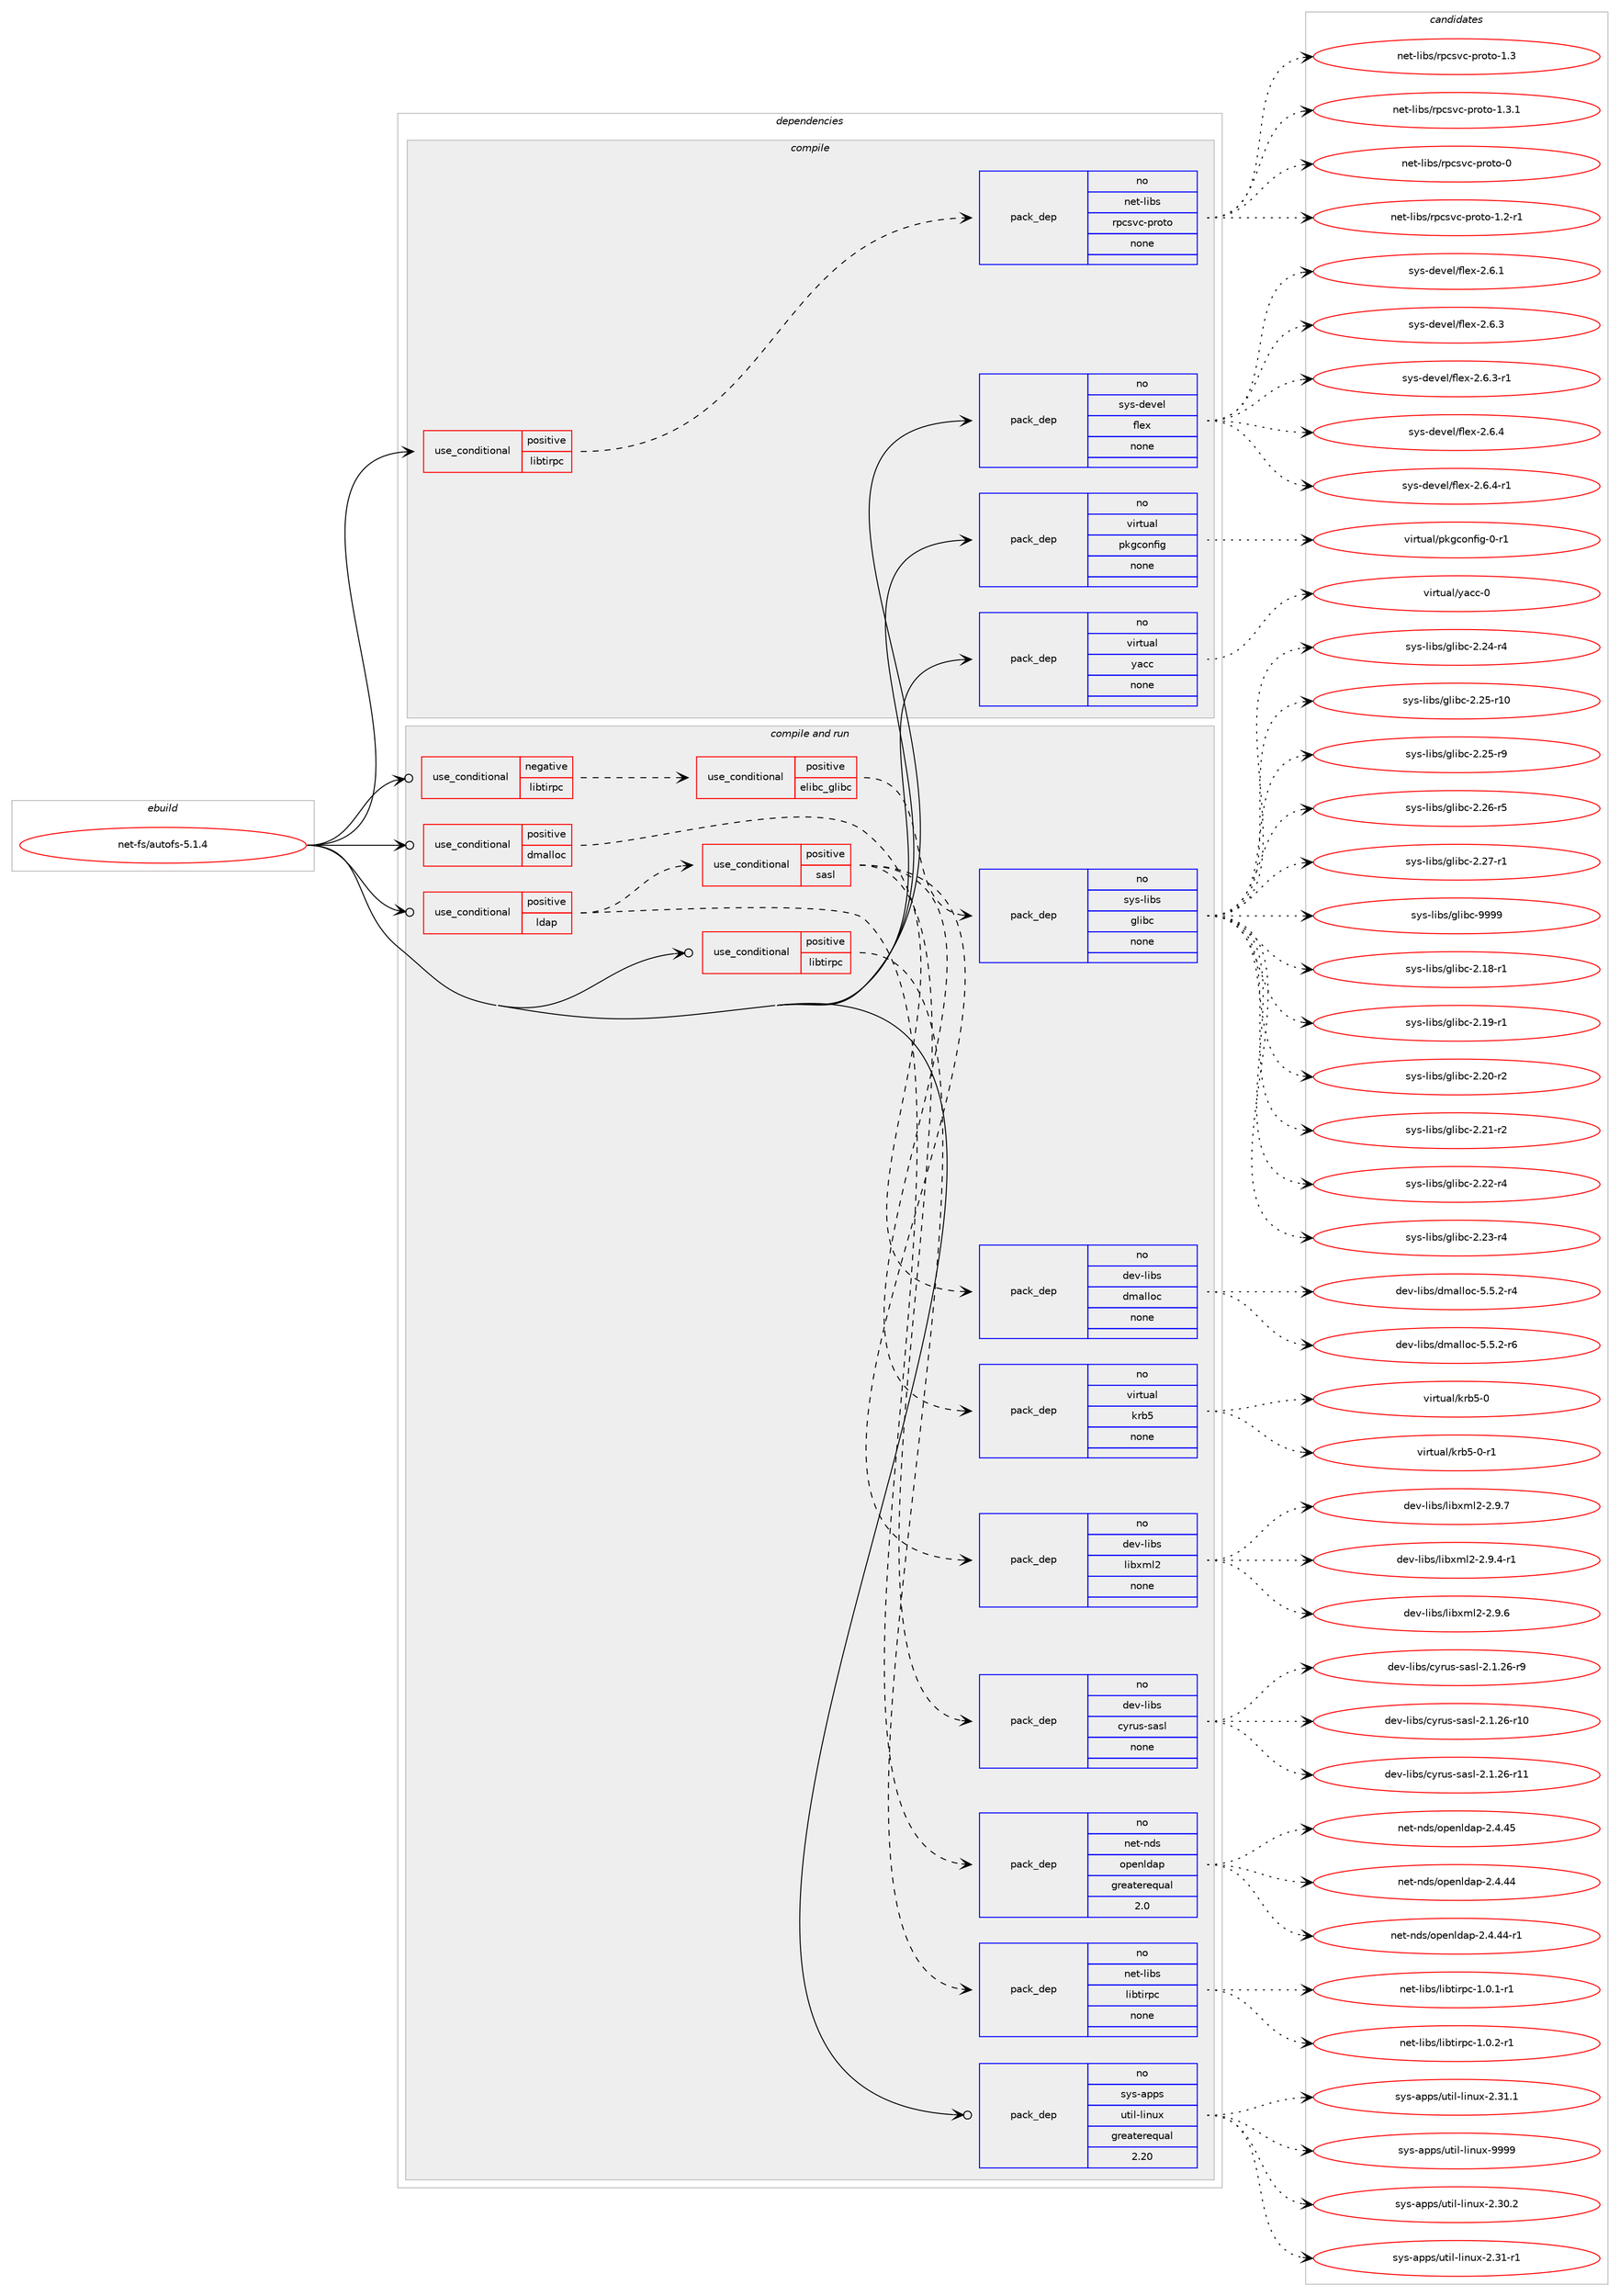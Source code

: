 digraph prolog {

# *************
# Graph options
# *************

newrank=true;
concentrate=true;
compound=true;
graph [rankdir=LR,fontname=Helvetica,fontsize=10,ranksep=1.5];#, ranksep=2.5, nodesep=0.2];
edge  [arrowhead=vee];
node  [fontname=Helvetica,fontsize=10];

# **********
# The ebuild
# **********

subgraph cluster_leftcol {
color=gray;
rank=same;
label=<<i>ebuild</i>>;
id [label="net-fs/autofs-5.1.4", color=red, width=4, href="../net-fs/autofs-5.1.4.svg"];
}

# ****************
# The dependencies
# ****************

subgraph cluster_midcol {
color=gray;
label=<<i>dependencies</i>>;
subgraph cluster_compile {
fillcolor="#eeeeee";
style=filled;
label=<<i>compile</i>>;
subgraph cond60 {
dependency221 [label=<<TABLE BORDER="0" CELLBORDER="1" CELLSPACING="0" CELLPADDING="4"><TR><TD ROWSPAN="3" CELLPADDING="10">use_conditional</TD></TR><TR><TD>positive</TD></TR><TR><TD>libtirpc</TD></TR></TABLE>>, shape=none, color=red];
subgraph pack154 {
dependency222 [label=<<TABLE BORDER="0" CELLBORDER="1" CELLSPACING="0" CELLPADDING="4" WIDTH="220"><TR><TD ROWSPAN="6" CELLPADDING="30">pack_dep</TD></TR><TR><TD WIDTH="110">no</TD></TR><TR><TD>net-libs</TD></TR><TR><TD>rpcsvc-proto</TD></TR><TR><TD>none</TD></TR><TR><TD></TD></TR></TABLE>>, shape=none, color=blue];
}
dependency221:e -> dependency222:w [weight=20,style="dashed",arrowhead="vee"];
}
id:e -> dependency221:w [weight=20,style="solid",arrowhead="vee"];
subgraph pack155 {
dependency223 [label=<<TABLE BORDER="0" CELLBORDER="1" CELLSPACING="0" CELLPADDING="4" WIDTH="220"><TR><TD ROWSPAN="6" CELLPADDING="30">pack_dep</TD></TR><TR><TD WIDTH="110">no</TD></TR><TR><TD>sys-devel</TD></TR><TR><TD>flex</TD></TR><TR><TD>none</TD></TR><TR><TD></TD></TR></TABLE>>, shape=none, color=blue];
}
id:e -> dependency223:w [weight=20,style="solid",arrowhead="vee"];
subgraph pack156 {
dependency224 [label=<<TABLE BORDER="0" CELLBORDER="1" CELLSPACING="0" CELLPADDING="4" WIDTH="220"><TR><TD ROWSPAN="6" CELLPADDING="30">pack_dep</TD></TR><TR><TD WIDTH="110">no</TD></TR><TR><TD>virtual</TD></TR><TR><TD>pkgconfig</TD></TR><TR><TD>none</TD></TR><TR><TD></TD></TR></TABLE>>, shape=none, color=blue];
}
id:e -> dependency224:w [weight=20,style="solid",arrowhead="vee"];
subgraph pack157 {
dependency225 [label=<<TABLE BORDER="0" CELLBORDER="1" CELLSPACING="0" CELLPADDING="4" WIDTH="220"><TR><TD ROWSPAN="6" CELLPADDING="30">pack_dep</TD></TR><TR><TD WIDTH="110">no</TD></TR><TR><TD>virtual</TD></TR><TR><TD>yacc</TD></TR><TR><TD>none</TD></TR><TR><TD></TD></TR></TABLE>>, shape=none, color=blue];
}
id:e -> dependency225:w [weight=20,style="solid",arrowhead="vee"];
}
subgraph cluster_compileandrun {
fillcolor="#eeeeee";
style=filled;
label=<<i>compile and run</i>>;
subgraph cond61 {
dependency226 [label=<<TABLE BORDER="0" CELLBORDER="1" CELLSPACING="0" CELLPADDING="4"><TR><TD ROWSPAN="3" CELLPADDING="10">use_conditional</TD></TR><TR><TD>negative</TD></TR><TR><TD>libtirpc</TD></TR></TABLE>>, shape=none, color=red];
subgraph cond62 {
dependency227 [label=<<TABLE BORDER="0" CELLBORDER="1" CELLSPACING="0" CELLPADDING="4"><TR><TD ROWSPAN="3" CELLPADDING="10">use_conditional</TD></TR><TR><TD>positive</TD></TR><TR><TD>elibc_glibc</TD></TR></TABLE>>, shape=none, color=red];
subgraph pack158 {
dependency228 [label=<<TABLE BORDER="0" CELLBORDER="1" CELLSPACING="0" CELLPADDING="4" WIDTH="220"><TR><TD ROWSPAN="6" CELLPADDING="30">pack_dep</TD></TR><TR><TD WIDTH="110">no</TD></TR><TR><TD>sys-libs</TD></TR><TR><TD>glibc</TD></TR><TR><TD>none</TD></TR><TR><TD></TD></TR></TABLE>>, shape=none, color=blue];
}
dependency227:e -> dependency228:w [weight=20,style="dashed",arrowhead="vee"];
}
dependency226:e -> dependency227:w [weight=20,style="dashed",arrowhead="vee"];
}
id:e -> dependency226:w [weight=20,style="solid",arrowhead="odotvee"];
subgraph cond63 {
dependency229 [label=<<TABLE BORDER="0" CELLBORDER="1" CELLSPACING="0" CELLPADDING="4"><TR><TD ROWSPAN="3" CELLPADDING="10">use_conditional</TD></TR><TR><TD>positive</TD></TR><TR><TD>dmalloc</TD></TR></TABLE>>, shape=none, color=red];
subgraph pack159 {
dependency230 [label=<<TABLE BORDER="0" CELLBORDER="1" CELLSPACING="0" CELLPADDING="4" WIDTH="220"><TR><TD ROWSPAN="6" CELLPADDING="30">pack_dep</TD></TR><TR><TD WIDTH="110">no</TD></TR><TR><TD>dev-libs</TD></TR><TR><TD>dmalloc</TD></TR><TR><TD>none</TD></TR><TR><TD></TD></TR></TABLE>>, shape=none, color=blue];
}
dependency229:e -> dependency230:w [weight=20,style="dashed",arrowhead="vee"];
}
id:e -> dependency229:w [weight=20,style="solid",arrowhead="odotvee"];
subgraph cond64 {
dependency231 [label=<<TABLE BORDER="0" CELLBORDER="1" CELLSPACING="0" CELLPADDING="4"><TR><TD ROWSPAN="3" CELLPADDING="10">use_conditional</TD></TR><TR><TD>positive</TD></TR><TR><TD>ldap</TD></TR></TABLE>>, shape=none, color=red];
subgraph pack160 {
dependency232 [label=<<TABLE BORDER="0" CELLBORDER="1" CELLSPACING="0" CELLPADDING="4" WIDTH="220"><TR><TD ROWSPAN="6" CELLPADDING="30">pack_dep</TD></TR><TR><TD WIDTH="110">no</TD></TR><TR><TD>net-nds</TD></TR><TR><TD>openldap</TD></TR><TR><TD>greaterequal</TD></TR><TR><TD>2.0</TD></TR></TABLE>>, shape=none, color=blue];
}
dependency231:e -> dependency232:w [weight=20,style="dashed",arrowhead="vee"];
subgraph cond65 {
dependency233 [label=<<TABLE BORDER="0" CELLBORDER="1" CELLSPACING="0" CELLPADDING="4"><TR><TD ROWSPAN="3" CELLPADDING="10">use_conditional</TD></TR><TR><TD>positive</TD></TR><TR><TD>sasl</TD></TR></TABLE>>, shape=none, color=red];
subgraph pack161 {
dependency234 [label=<<TABLE BORDER="0" CELLBORDER="1" CELLSPACING="0" CELLPADDING="4" WIDTH="220"><TR><TD ROWSPAN="6" CELLPADDING="30">pack_dep</TD></TR><TR><TD WIDTH="110">no</TD></TR><TR><TD>dev-libs</TD></TR><TR><TD>cyrus-sasl</TD></TR><TR><TD>none</TD></TR><TR><TD></TD></TR></TABLE>>, shape=none, color=blue];
}
dependency233:e -> dependency234:w [weight=20,style="dashed",arrowhead="vee"];
subgraph pack162 {
dependency235 [label=<<TABLE BORDER="0" CELLBORDER="1" CELLSPACING="0" CELLPADDING="4" WIDTH="220"><TR><TD ROWSPAN="6" CELLPADDING="30">pack_dep</TD></TR><TR><TD WIDTH="110">no</TD></TR><TR><TD>dev-libs</TD></TR><TR><TD>libxml2</TD></TR><TR><TD>none</TD></TR><TR><TD></TD></TR></TABLE>>, shape=none, color=blue];
}
dependency233:e -> dependency235:w [weight=20,style="dashed",arrowhead="vee"];
subgraph pack163 {
dependency236 [label=<<TABLE BORDER="0" CELLBORDER="1" CELLSPACING="0" CELLPADDING="4" WIDTH="220"><TR><TD ROWSPAN="6" CELLPADDING="30">pack_dep</TD></TR><TR><TD WIDTH="110">no</TD></TR><TR><TD>virtual</TD></TR><TR><TD>krb5</TD></TR><TR><TD>none</TD></TR><TR><TD></TD></TR></TABLE>>, shape=none, color=blue];
}
dependency233:e -> dependency236:w [weight=20,style="dashed",arrowhead="vee"];
}
dependency231:e -> dependency233:w [weight=20,style="dashed",arrowhead="vee"];
}
id:e -> dependency231:w [weight=20,style="solid",arrowhead="odotvee"];
subgraph cond66 {
dependency237 [label=<<TABLE BORDER="0" CELLBORDER="1" CELLSPACING="0" CELLPADDING="4"><TR><TD ROWSPAN="3" CELLPADDING="10">use_conditional</TD></TR><TR><TD>positive</TD></TR><TR><TD>libtirpc</TD></TR></TABLE>>, shape=none, color=red];
subgraph pack164 {
dependency238 [label=<<TABLE BORDER="0" CELLBORDER="1" CELLSPACING="0" CELLPADDING="4" WIDTH="220"><TR><TD ROWSPAN="6" CELLPADDING="30">pack_dep</TD></TR><TR><TD WIDTH="110">no</TD></TR><TR><TD>net-libs</TD></TR><TR><TD>libtirpc</TD></TR><TR><TD>none</TD></TR><TR><TD></TD></TR></TABLE>>, shape=none, color=blue];
}
dependency237:e -> dependency238:w [weight=20,style="dashed",arrowhead="vee"];
}
id:e -> dependency237:w [weight=20,style="solid",arrowhead="odotvee"];
subgraph pack165 {
dependency239 [label=<<TABLE BORDER="0" CELLBORDER="1" CELLSPACING="0" CELLPADDING="4" WIDTH="220"><TR><TD ROWSPAN="6" CELLPADDING="30">pack_dep</TD></TR><TR><TD WIDTH="110">no</TD></TR><TR><TD>sys-apps</TD></TR><TR><TD>util-linux</TD></TR><TR><TD>greaterequal</TD></TR><TR><TD>2.20</TD></TR></TABLE>>, shape=none, color=blue];
}
id:e -> dependency239:w [weight=20,style="solid",arrowhead="odotvee"];
}
subgraph cluster_run {
fillcolor="#eeeeee";
style=filled;
label=<<i>run</i>>;
}
}

# **************
# The candidates
# **************

subgraph cluster_choices {
rank=same;
color=gray;
label=<<i>candidates</i>>;

subgraph choice154 {
color=black;
nodesep=1;
choice1101011164510810598115471141129911511899451121141111161114548 [label="net-libs/rpcsvc-proto-0", color=red, width=4,href="../net-libs/rpcsvc-proto-0.svg"];
choice110101116451081059811547114112991151189945112114111116111454946504511449 [label="net-libs/rpcsvc-proto-1.2-r1", color=red, width=4,href="../net-libs/rpcsvc-proto-1.2-r1.svg"];
choice11010111645108105981154711411299115118994511211411111611145494651 [label="net-libs/rpcsvc-proto-1.3", color=red, width=4,href="../net-libs/rpcsvc-proto-1.3.svg"];
choice110101116451081059811547114112991151189945112114111116111454946514649 [label="net-libs/rpcsvc-proto-1.3.1", color=red, width=4,href="../net-libs/rpcsvc-proto-1.3.1.svg"];
dependency222:e -> choice1101011164510810598115471141129911511899451121141111161114548:w [style=dotted,weight="100"];
dependency222:e -> choice110101116451081059811547114112991151189945112114111116111454946504511449:w [style=dotted,weight="100"];
dependency222:e -> choice11010111645108105981154711411299115118994511211411111611145494651:w [style=dotted,weight="100"];
dependency222:e -> choice110101116451081059811547114112991151189945112114111116111454946514649:w [style=dotted,weight="100"];
}
subgraph choice155 {
color=black;
nodesep=1;
choice1151211154510010111810110847102108101120455046544649 [label="sys-devel/flex-2.6.1", color=red, width=4,href="../sys-devel/flex-2.6.1.svg"];
choice1151211154510010111810110847102108101120455046544651 [label="sys-devel/flex-2.6.3", color=red, width=4,href="../sys-devel/flex-2.6.3.svg"];
choice11512111545100101118101108471021081011204550465446514511449 [label="sys-devel/flex-2.6.3-r1", color=red, width=4,href="../sys-devel/flex-2.6.3-r1.svg"];
choice1151211154510010111810110847102108101120455046544652 [label="sys-devel/flex-2.6.4", color=red, width=4,href="../sys-devel/flex-2.6.4.svg"];
choice11512111545100101118101108471021081011204550465446524511449 [label="sys-devel/flex-2.6.4-r1", color=red, width=4,href="../sys-devel/flex-2.6.4-r1.svg"];
dependency223:e -> choice1151211154510010111810110847102108101120455046544649:w [style=dotted,weight="100"];
dependency223:e -> choice1151211154510010111810110847102108101120455046544651:w [style=dotted,weight="100"];
dependency223:e -> choice11512111545100101118101108471021081011204550465446514511449:w [style=dotted,weight="100"];
dependency223:e -> choice1151211154510010111810110847102108101120455046544652:w [style=dotted,weight="100"];
dependency223:e -> choice11512111545100101118101108471021081011204550465446524511449:w [style=dotted,weight="100"];
}
subgraph choice156 {
color=black;
nodesep=1;
choice11810511411611797108471121071039911111010210510345484511449 [label="virtual/pkgconfig-0-r1", color=red, width=4,href="../virtual/pkgconfig-0-r1.svg"];
dependency224:e -> choice11810511411611797108471121071039911111010210510345484511449:w [style=dotted,weight="100"];
}
subgraph choice157 {
color=black;
nodesep=1;
choice11810511411611797108471219799994548 [label="virtual/yacc-0", color=red, width=4,href="../virtual/yacc-0.svg"];
dependency225:e -> choice11810511411611797108471219799994548:w [style=dotted,weight="100"];
}
subgraph choice158 {
color=black;
nodesep=1;
choice115121115451081059811547103108105989945504649564511449 [label="sys-libs/glibc-2.18-r1", color=red, width=4,href="../sys-libs/glibc-2.18-r1.svg"];
choice115121115451081059811547103108105989945504649574511449 [label="sys-libs/glibc-2.19-r1", color=red, width=4,href="../sys-libs/glibc-2.19-r1.svg"];
choice115121115451081059811547103108105989945504650484511450 [label="sys-libs/glibc-2.20-r2", color=red, width=4,href="../sys-libs/glibc-2.20-r2.svg"];
choice115121115451081059811547103108105989945504650494511450 [label="sys-libs/glibc-2.21-r2", color=red, width=4,href="../sys-libs/glibc-2.21-r2.svg"];
choice115121115451081059811547103108105989945504650504511452 [label="sys-libs/glibc-2.22-r4", color=red, width=4,href="../sys-libs/glibc-2.22-r4.svg"];
choice115121115451081059811547103108105989945504650514511452 [label="sys-libs/glibc-2.23-r4", color=red, width=4,href="../sys-libs/glibc-2.23-r4.svg"];
choice115121115451081059811547103108105989945504650524511452 [label="sys-libs/glibc-2.24-r4", color=red, width=4,href="../sys-libs/glibc-2.24-r4.svg"];
choice11512111545108105981154710310810598994550465053451144948 [label="sys-libs/glibc-2.25-r10", color=red, width=4,href="../sys-libs/glibc-2.25-r10.svg"];
choice115121115451081059811547103108105989945504650534511457 [label="sys-libs/glibc-2.25-r9", color=red, width=4,href="../sys-libs/glibc-2.25-r9.svg"];
choice115121115451081059811547103108105989945504650544511453 [label="sys-libs/glibc-2.26-r5", color=red, width=4,href="../sys-libs/glibc-2.26-r5.svg"];
choice115121115451081059811547103108105989945504650554511449 [label="sys-libs/glibc-2.27-r1", color=red, width=4,href="../sys-libs/glibc-2.27-r1.svg"];
choice11512111545108105981154710310810598994557575757 [label="sys-libs/glibc-9999", color=red, width=4,href="../sys-libs/glibc-9999.svg"];
dependency228:e -> choice115121115451081059811547103108105989945504649564511449:w [style=dotted,weight="100"];
dependency228:e -> choice115121115451081059811547103108105989945504649574511449:w [style=dotted,weight="100"];
dependency228:e -> choice115121115451081059811547103108105989945504650484511450:w [style=dotted,weight="100"];
dependency228:e -> choice115121115451081059811547103108105989945504650494511450:w [style=dotted,weight="100"];
dependency228:e -> choice115121115451081059811547103108105989945504650504511452:w [style=dotted,weight="100"];
dependency228:e -> choice115121115451081059811547103108105989945504650514511452:w [style=dotted,weight="100"];
dependency228:e -> choice115121115451081059811547103108105989945504650524511452:w [style=dotted,weight="100"];
dependency228:e -> choice11512111545108105981154710310810598994550465053451144948:w [style=dotted,weight="100"];
dependency228:e -> choice115121115451081059811547103108105989945504650534511457:w [style=dotted,weight="100"];
dependency228:e -> choice115121115451081059811547103108105989945504650544511453:w [style=dotted,weight="100"];
dependency228:e -> choice115121115451081059811547103108105989945504650554511449:w [style=dotted,weight="100"];
dependency228:e -> choice11512111545108105981154710310810598994557575757:w [style=dotted,weight="100"];
}
subgraph choice159 {
color=black;
nodesep=1;
choice10010111845108105981154710010997108108111994553465346504511452 [label="dev-libs/dmalloc-5.5.2-r4", color=red, width=4,href="../dev-libs/dmalloc-5.5.2-r4.svg"];
choice10010111845108105981154710010997108108111994553465346504511454 [label="dev-libs/dmalloc-5.5.2-r6", color=red, width=4,href="../dev-libs/dmalloc-5.5.2-r6.svg"];
dependency230:e -> choice10010111845108105981154710010997108108111994553465346504511452:w [style=dotted,weight="100"];
dependency230:e -> choice10010111845108105981154710010997108108111994553465346504511454:w [style=dotted,weight="100"];
}
subgraph choice160 {
color=black;
nodesep=1;
choice11010111645110100115471111121011101081009711245504652465252 [label="net-nds/openldap-2.4.44", color=red, width=4,href="../net-nds/openldap-2.4.44.svg"];
choice110101116451101001154711111210111010810097112455046524652524511449 [label="net-nds/openldap-2.4.44-r1", color=red, width=4,href="../net-nds/openldap-2.4.44-r1.svg"];
choice11010111645110100115471111121011101081009711245504652465253 [label="net-nds/openldap-2.4.45", color=red, width=4,href="../net-nds/openldap-2.4.45.svg"];
dependency232:e -> choice11010111645110100115471111121011101081009711245504652465252:w [style=dotted,weight="100"];
dependency232:e -> choice110101116451101001154711111210111010810097112455046524652524511449:w [style=dotted,weight="100"];
dependency232:e -> choice11010111645110100115471111121011101081009711245504652465253:w [style=dotted,weight="100"];
}
subgraph choice161 {
color=black;
nodesep=1;
choice10010111845108105981154799121114117115451159711510845504649465054451144948 [label="dev-libs/cyrus-sasl-2.1.26-r10", color=red, width=4,href="../dev-libs/cyrus-sasl-2.1.26-r10.svg"];
choice10010111845108105981154799121114117115451159711510845504649465054451144949 [label="dev-libs/cyrus-sasl-2.1.26-r11", color=red, width=4,href="../dev-libs/cyrus-sasl-2.1.26-r11.svg"];
choice100101118451081059811547991211141171154511597115108455046494650544511457 [label="dev-libs/cyrus-sasl-2.1.26-r9", color=red, width=4,href="../dev-libs/cyrus-sasl-2.1.26-r9.svg"];
dependency234:e -> choice10010111845108105981154799121114117115451159711510845504649465054451144948:w [style=dotted,weight="100"];
dependency234:e -> choice10010111845108105981154799121114117115451159711510845504649465054451144949:w [style=dotted,weight="100"];
dependency234:e -> choice100101118451081059811547991211141171154511597115108455046494650544511457:w [style=dotted,weight="100"];
}
subgraph choice162 {
color=black;
nodesep=1;
choice10010111845108105981154710810598120109108504550465746524511449 [label="dev-libs/libxml2-2.9.4-r1", color=red, width=4,href="../dev-libs/libxml2-2.9.4-r1.svg"];
choice1001011184510810598115471081059812010910850455046574654 [label="dev-libs/libxml2-2.9.6", color=red, width=4,href="../dev-libs/libxml2-2.9.6.svg"];
choice1001011184510810598115471081059812010910850455046574655 [label="dev-libs/libxml2-2.9.7", color=red, width=4,href="../dev-libs/libxml2-2.9.7.svg"];
dependency235:e -> choice10010111845108105981154710810598120109108504550465746524511449:w [style=dotted,weight="100"];
dependency235:e -> choice1001011184510810598115471081059812010910850455046574654:w [style=dotted,weight="100"];
dependency235:e -> choice1001011184510810598115471081059812010910850455046574655:w [style=dotted,weight="100"];
}
subgraph choice163 {
color=black;
nodesep=1;
choice118105114116117971084710711498534548 [label="virtual/krb5-0", color=red, width=4,href="../virtual/krb5-0.svg"];
choice1181051141161179710847107114985345484511449 [label="virtual/krb5-0-r1", color=red, width=4,href="../virtual/krb5-0-r1.svg"];
dependency236:e -> choice118105114116117971084710711498534548:w [style=dotted,weight="100"];
dependency236:e -> choice1181051141161179710847107114985345484511449:w [style=dotted,weight="100"];
}
subgraph choice164 {
color=black;
nodesep=1;
choice11010111645108105981154710810598116105114112994549464846494511449 [label="net-libs/libtirpc-1.0.1-r1", color=red, width=4,href="../net-libs/libtirpc-1.0.1-r1.svg"];
choice11010111645108105981154710810598116105114112994549464846504511449 [label="net-libs/libtirpc-1.0.2-r1", color=red, width=4,href="../net-libs/libtirpc-1.0.2-r1.svg"];
dependency238:e -> choice11010111645108105981154710810598116105114112994549464846494511449:w [style=dotted,weight="100"];
dependency238:e -> choice11010111645108105981154710810598116105114112994549464846504511449:w [style=dotted,weight="100"];
}
subgraph choice165 {
color=black;
nodesep=1;
choice1151211154597112112115471171161051084510810511011712045504651484650 [label="sys-apps/util-linux-2.30.2", color=red, width=4,href="../sys-apps/util-linux-2.30.2.svg"];
choice1151211154597112112115471171161051084510810511011712045504651494511449 [label="sys-apps/util-linux-2.31-r1", color=red, width=4,href="../sys-apps/util-linux-2.31-r1.svg"];
choice1151211154597112112115471171161051084510810511011712045504651494649 [label="sys-apps/util-linux-2.31.1", color=red, width=4,href="../sys-apps/util-linux-2.31.1.svg"];
choice115121115459711211211547117116105108451081051101171204557575757 [label="sys-apps/util-linux-9999", color=red, width=4,href="../sys-apps/util-linux-9999.svg"];
dependency239:e -> choice1151211154597112112115471171161051084510810511011712045504651484650:w [style=dotted,weight="100"];
dependency239:e -> choice1151211154597112112115471171161051084510810511011712045504651494511449:w [style=dotted,weight="100"];
dependency239:e -> choice1151211154597112112115471171161051084510810511011712045504651494649:w [style=dotted,weight="100"];
dependency239:e -> choice115121115459711211211547117116105108451081051101171204557575757:w [style=dotted,weight="100"];
}
}

}

